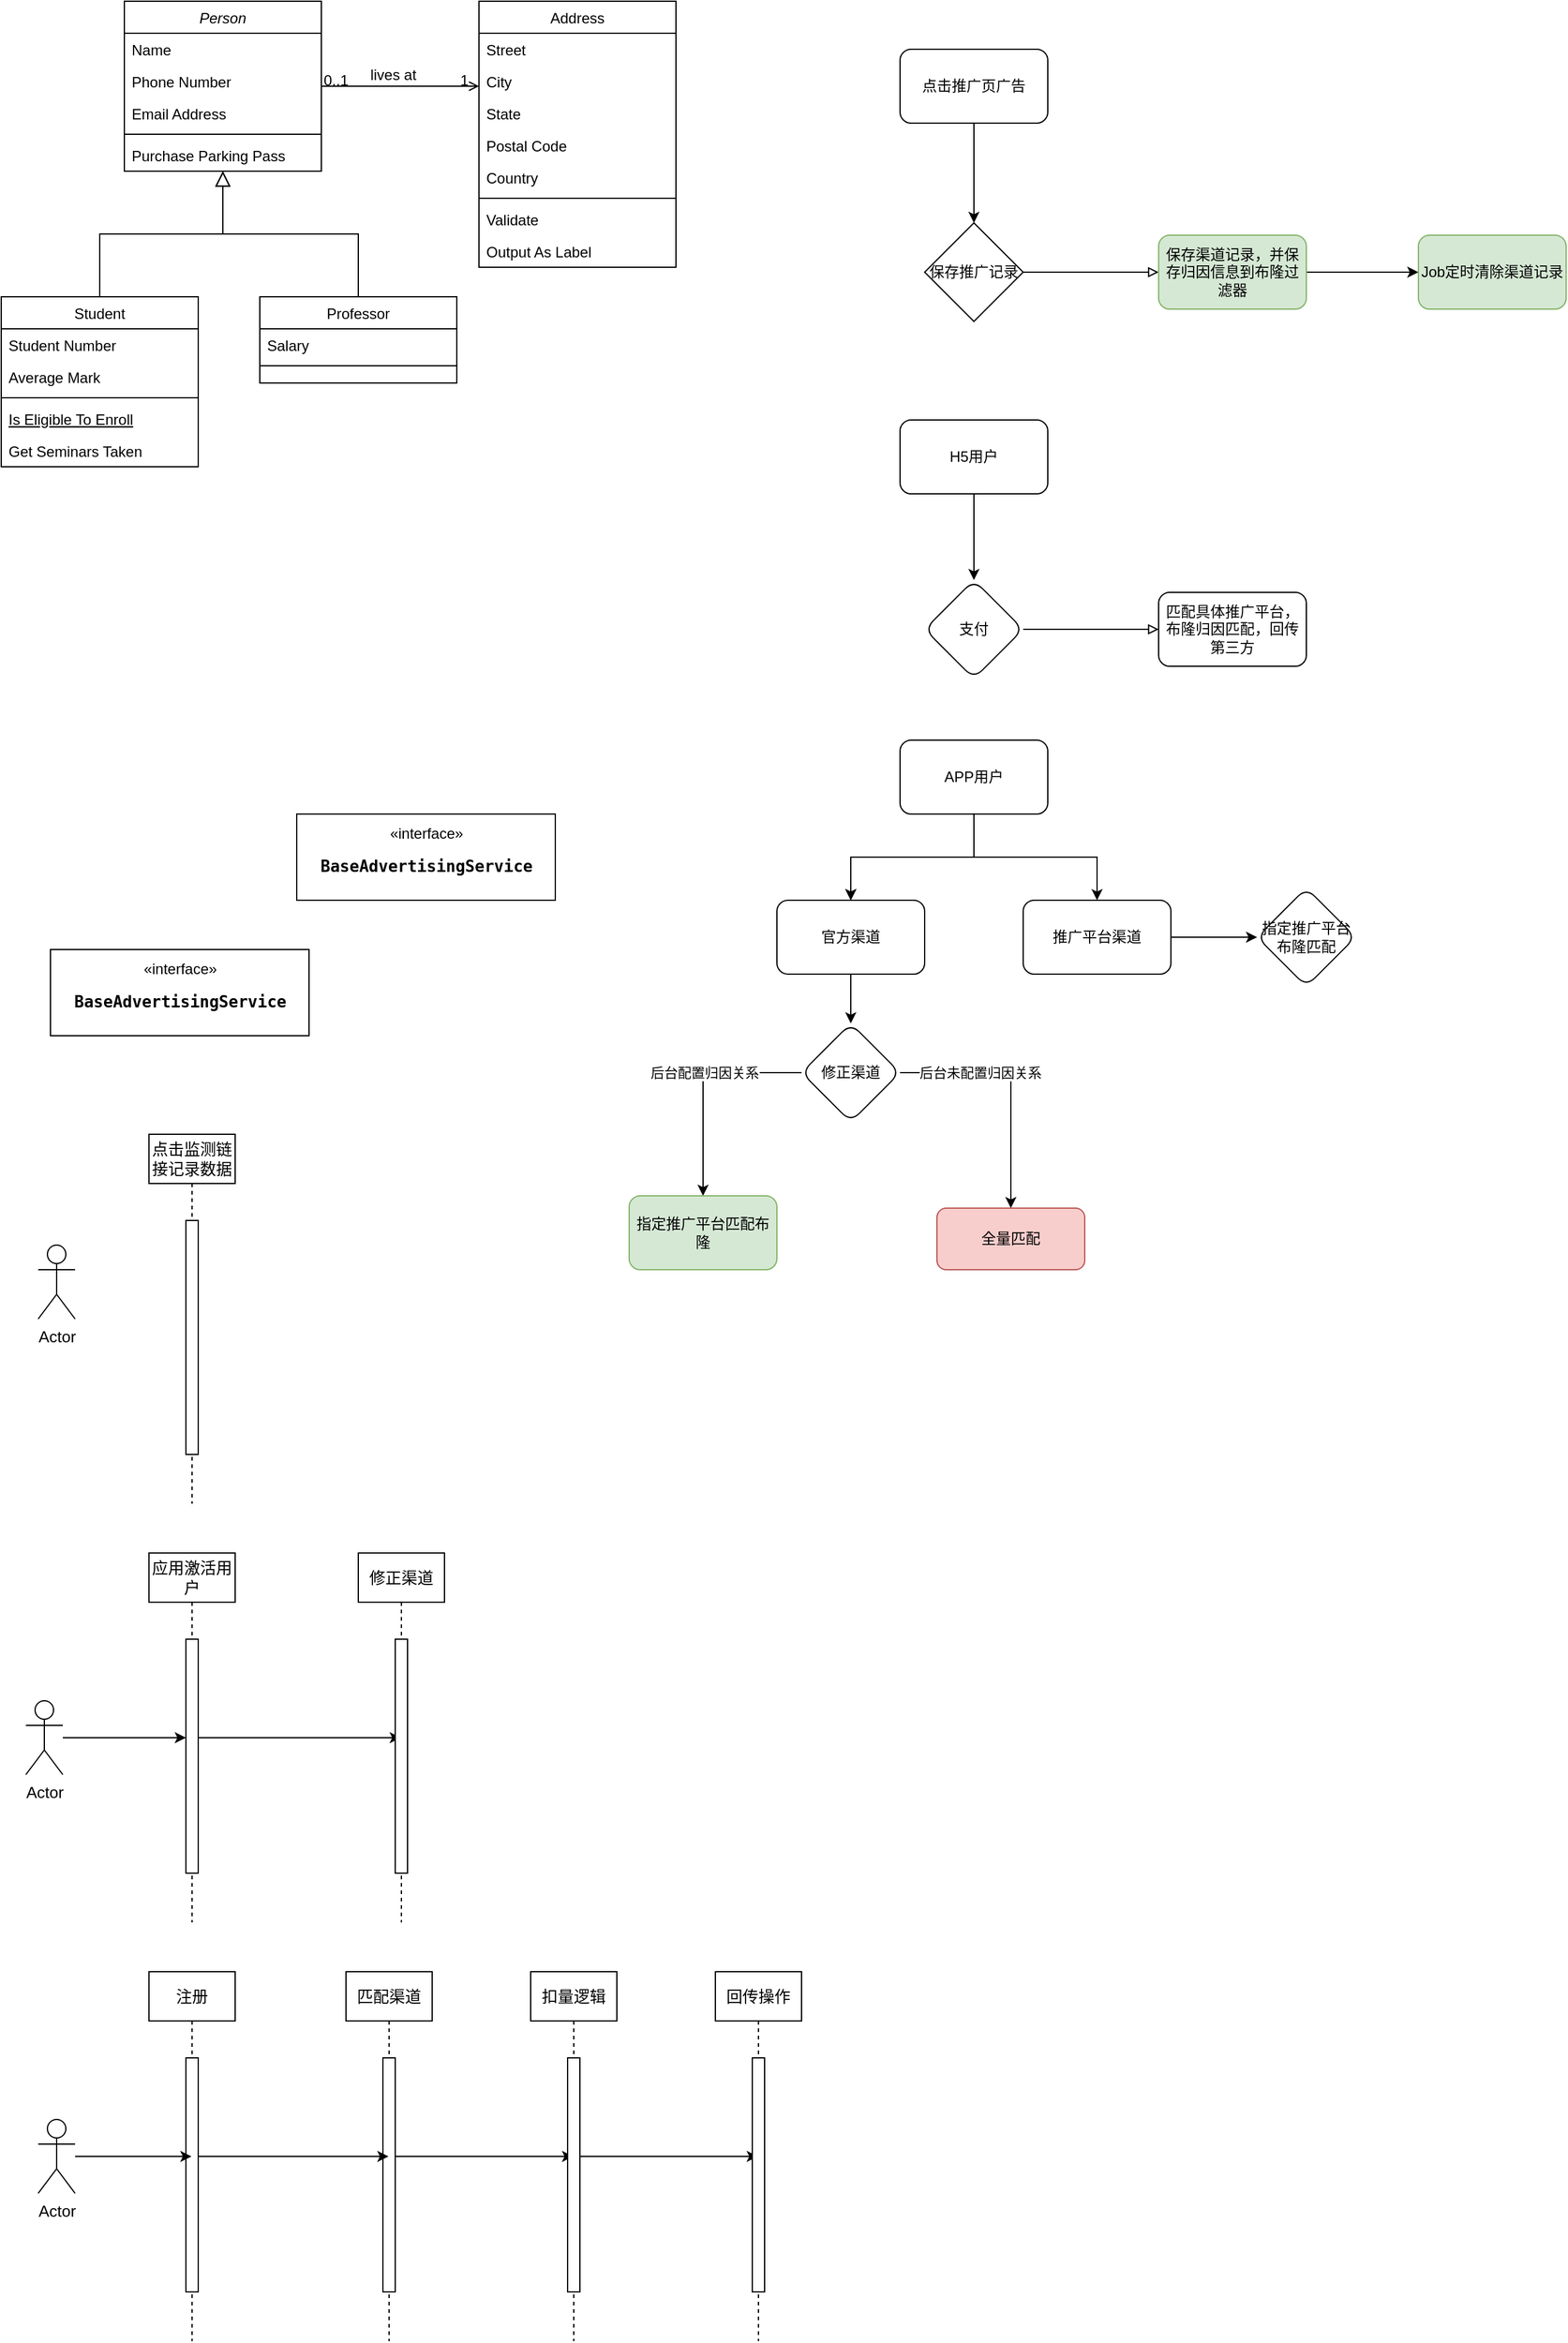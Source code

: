 <mxfile version="21.0.10" type="github">
  <diagram id="C5RBs43oDa-KdzZeNtuy" name="Page-1">
    <mxGraphModel dx="1434" dy="764" grid="1" gridSize="10" guides="1" tooltips="1" connect="1" arrows="1" fold="1" page="1" pageScale="1" pageWidth="827" pageHeight="1169" math="0" shadow="0">
      <root>
        <mxCell id="WIyWlLk6GJQsqaUBKTNV-0" />
        <mxCell id="WIyWlLk6GJQsqaUBKTNV-1" parent="WIyWlLk6GJQsqaUBKTNV-0" />
        <mxCell id="zkfFHV4jXpPFQw0GAbJ--0" value="Person" style="swimlane;fontStyle=2;align=center;verticalAlign=top;childLayout=stackLayout;horizontal=1;startSize=26;horizontalStack=0;resizeParent=1;resizeLast=0;collapsible=1;marginBottom=0;rounded=0;shadow=0;strokeWidth=1;" parent="WIyWlLk6GJQsqaUBKTNV-1" vertex="1">
          <mxGeometry x="130" width="160" height="138" as="geometry">
            <mxRectangle x="230" y="140" width="160" height="26" as="alternateBounds" />
          </mxGeometry>
        </mxCell>
        <mxCell id="zkfFHV4jXpPFQw0GAbJ--1" value="Name" style="text;align=left;verticalAlign=top;spacingLeft=4;spacingRight=4;overflow=hidden;rotatable=0;points=[[0,0.5],[1,0.5]];portConstraint=eastwest;" parent="zkfFHV4jXpPFQw0GAbJ--0" vertex="1">
          <mxGeometry y="26" width="160" height="26" as="geometry" />
        </mxCell>
        <mxCell id="zkfFHV4jXpPFQw0GAbJ--2" value="Phone Number" style="text;align=left;verticalAlign=top;spacingLeft=4;spacingRight=4;overflow=hidden;rotatable=0;points=[[0,0.5],[1,0.5]];portConstraint=eastwest;rounded=0;shadow=0;html=0;" parent="zkfFHV4jXpPFQw0GAbJ--0" vertex="1">
          <mxGeometry y="52" width="160" height="26" as="geometry" />
        </mxCell>
        <mxCell id="zkfFHV4jXpPFQw0GAbJ--3" value="Email Address" style="text;align=left;verticalAlign=top;spacingLeft=4;spacingRight=4;overflow=hidden;rotatable=0;points=[[0,0.5],[1,0.5]];portConstraint=eastwest;rounded=0;shadow=0;html=0;" parent="zkfFHV4jXpPFQw0GAbJ--0" vertex="1">
          <mxGeometry y="78" width="160" height="26" as="geometry" />
        </mxCell>
        <mxCell id="zkfFHV4jXpPFQw0GAbJ--4" value="" style="line;html=1;strokeWidth=1;align=left;verticalAlign=middle;spacingTop=-1;spacingLeft=3;spacingRight=3;rotatable=0;labelPosition=right;points=[];portConstraint=eastwest;" parent="zkfFHV4jXpPFQw0GAbJ--0" vertex="1">
          <mxGeometry y="104" width="160" height="8" as="geometry" />
        </mxCell>
        <mxCell id="zkfFHV4jXpPFQw0GAbJ--5" value="Purchase Parking Pass" style="text;align=left;verticalAlign=top;spacingLeft=4;spacingRight=4;overflow=hidden;rotatable=0;points=[[0,0.5],[1,0.5]];portConstraint=eastwest;" parent="zkfFHV4jXpPFQw0GAbJ--0" vertex="1">
          <mxGeometry y="112" width="160" height="26" as="geometry" />
        </mxCell>
        <mxCell id="zkfFHV4jXpPFQw0GAbJ--6" value="Student" style="swimlane;fontStyle=0;align=center;verticalAlign=top;childLayout=stackLayout;horizontal=1;startSize=26;horizontalStack=0;resizeParent=1;resizeLast=0;collapsible=1;marginBottom=0;rounded=0;shadow=0;strokeWidth=1;" parent="WIyWlLk6GJQsqaUBKTNV-1" vertex="1">
          <mxGeometry x="30" y="240" width="160" height="138" as="geometry">
            <mxRectangle x="130" y="380" width="160" height="26" as="alternateBounds" />
          </mxGeometry>
        </mxCell>
        <mxCell id="zkfFHV4jXpPFQw0GAbJ--7" value="Student Number" style="text;align=left;verticalAlign=top;spacingLeft=4;spacingRight=4;overflow=hidden;rotatable=0;points=[[0,0.5],[1,0.5]];portConstraint=eastwest;" parent="zkfFHV4jXpPFQw0GAbJ--6" vertex="1">
          <mxGeometry y="26" width="160" height="26" as="geometry" />
        </mxCell>
        <mxCell id="zkfFHV4jXpPFQw0GAbJ--8" value="Average Mark" style="text;align=left;verticalAlign=top;spacingLeft=4;spacingRight=4;overflow=hidden;rotatable=0;points=[[0,0.5],[1,0.5]];portConstraint=eastwest;rounded=0;shadow=0;html=0;" parent="zkfFHV4jXpPFQw0GAbJ--6" vertex="1">
          <mxGeometry y="52" width="160" height="26" as="geometry" />
        </mxCell>
        <mxCell id="zkfFHV4jXpPFQw0GAbJ--9" value="" style="line;html=1;strokeWidth=1;align=left;verticalAlign=middle;spacingTop=-1;spacingLeft=3;spacingRight=3;rotatable=0;labelPosition=right;points=[];portConstraint=eastwest;" parent="zkfFHV4jXpPFQw0GAbJ--6" vertex="1">
          <mxGeometry y="78" width="160" height="8" as="geometry" />
        </mxCell>
        <mxCell id="zkfFHV4jXpPFQw0GAbJ--10" value="Is Eligible To Enroll" style="text;align=left;verticalAlign=top;spacingLeft=4;spacingRight=4;overflow=hidden;rotatable=0;points=[[0,0.5],[1,0.5]];portConstraint=eastwest;fontStyle=4" parent="zkfFHV4jXpPFQw0GAbJ--6" vertex="1">
          <mxGeometry y="86" width="160" height="26" as="geometry" />
        </mxCell>
        <mxCell id="zkfFHV4jXpPFQw0GAbJ--11" value="Get Seminars Taken" style="text;align=left;verticalAlign=top;spacingLeft=4;spacingRight=4;overflow=hidden;rotatable=0;points=[[0,0.5],[1,0.5]];portConstraint=eastwest;" parent="zkfFHV4jXpPFQw0GAbJ--6" vertex="1">
          <mxGeometry y="112" width="160" height="26" as="geometry" />
        </mxCell>
        <mxCell id="zkfFHV4jXpPFQw0GAbJ--12" value="" style="endArrow=block;endSize=10;endFill=0;shadow=0;strokeWidth=1;rounded=0;edgeStyle=elbowEdgeStyle;elbow=vertical;" parent="WIyWlLk6GJQsqaUBKTNV-1" source="zkfFHV4jXpPFQw0GAbJ--6" target="zkfFHV4jXpPFQw0GAbJ--0" edge="1">
          <mxGeometry width="160" relative="1" as="geometry">
            <mxPoint x="110" y="83" as="sourcePoint" />
            <mxPoint x="110" y="83" as="targetPoint" />
          </mxGeometry>
        </mxCell>
        <mxCell id="zkfFHV4jXpPFQw0GAbJ--13" value="Professor" style="swimlane;fontStyle=0;align=center;verticalAlign=top;childLayout=stackLayout;horizontal=1;startSize=26;horizontalStack=0;resizeParent=1;resizeLast=0;collapsible=1;marginBottom=0;rounded=0;shadow=0;strokeWidth=1;" parent="WIyWlLk6GJQsqaUBKTNV-1" vertex="1">
          <mxGeometry x="240" y="240" width="160" height="70" as="geometry">
            <mxRectangle x="340" y="380" width="170" height="26" as="alternateBounds" />
          </mxGeometry>
        </mxCell>
        <mxCell id="zkfFHV4jXpPFQw0GAbJ--14" value="Salary" style="text;align=left;verticalAlign=top;spacingLeft=4;spacingRight=4;overflow=hidden;rotatable=0;points=[[0,0.5],[1,0.5]];portConstraint=eastwest;" parent="zkfFHV4jXpPFQw0GAbJ--13" vertex="1">
          <mxGeometry y="26" width="160" height="26" as="geometry" />
        </mxCell>
        <mxCell id="zkfFHV4jXpPFQw0GAbJ--15" value="" style="line;html=1;strokeWidth=1;align=left;verticalAlign=middle;spacingTop=-1;spacingLeft=3;spacingRight=3;rotatable=0;labelPosition=right;points=[];portConstraint=eastwest;" parent="zkfFHV4jXpPFQw0GAbJ--13" vertex="1">
          <mxGeometry y="52" width="160" height="8" as="geometry" />
        </mxCell>
        <mxCell id="zkfFHV4jXpPFQw0GAbJ--16" value="" style="endArrow=block;endSize=10;endFill=0;shadow=0;strokeWidth=1;rounded=0;edgeStyle=elbowEdgeStyle;elbow=vertical;" parent="WIyWlLk6GJQsqaUBKTNV-1" source="zkfFHV4jXpPFQw0GAbJ--13" target="zkfFHV4jXpPFQw0GAbJ--0" edge="1">
          <mxGeometry width="160" relative="1" as="geometry">
            <mxPoint x="120" y="253" as="sourcePoint" />
            <mxPoint x="220" y="151" as="targetPoint" />
          </mxGeometry>
        </mxCell>
        <mxCell id="zkfFHV4jXpPFQw0GAbJ--17" value="Address" style="swimlane;fontStyle=0;align=center;verticalAlign=top;childLayout=stackLayout;horizontal=1;startSize=26;horizontalStack=0;resizeParent=1;resizeLast=0;collapsible=1;marginBottom=0;rounded=0;shadow=0;strokeWidth=1;" parent="WIyWlLk6GJQsqaUBKTNV-1" vertex="1">
          <mxGeometry x="418" width="160" height="216" as="geometry">
            <mxRectangle x="550" y="140" width="160" height="26" as="alternateBounds" />
          </mxGeometry>
        </mxCell>
        <mxCell id="zkfFHV4jXpPFQw0GAbJ--18" value="Street" style="text;align=left;verticalAlign=top;spacingLeft=4;spacingRight=4;overflow=hidden;rotatable=0;points=[[0,0.5],[1,0.5]];portConstraint=eastwest;" parent="zkfFHV4jXpPFQw0GAbJ--17" vertex="1">
          <mxGeometry y="26" width="160" height="26" as="geometry" />
        </mxCell>
        <mxCell id="zkfFHV4jXpPFQw0GAbJ--19" value="City" style="text;align=left;verticalAlign=top;spacingLeft=4;spacingRight=4;overflow=hidden;rotatable=0;points=[[0,0.5],[1,0.5]];portConstraint=eastwest;rounded=0;shadow=0;html=0;" parent="zkfFHV4jXpPFQw0GAbJ--17" vertex="1">
          <mxGeometry y="52" width="160" height="26" as="geometry" />
        </mxCell>
        <mxCell id="zkfFHV4jXpPFQw0GAbJ--20" value="State" style="text;align=left;verticalAlign=top;spacingLeft=4;spacingRight=4;overflow=hidden;rotatable=0;points=[[0,0.5],[1,0.5]];portConstraint=eastwest;rounded=0;shadow=0;html=0;" parent="zkfFHV4jXpPFQw0GAbJ--17" vertex="1">
          <mxGeometry y="78" width="160" height="26" as="geometry" />
        </mxCell>
        <mxCell id="zkfFHV4jXpPFQw0GAbJ--21" value="Postal Code" style="text;align=left;verticalAlign=top;spacingLeft=4;spacingRight=4;overflow=hidden;rotatable=0;points=[[0,0.5],[1,0.5]];portConstraint=eastwest;rounded=0;shadow=0;html=0;" parent="zkfFHV4jXpPFQw0GAbJ--17" vertex="1">
          <mxGeometry y="104" width="160" height="26" as="geometry" />
        </mxCell>
        <mxCell id="zkfFHV4jXpPFQw0GAbJ--22" value="Country" style="text;align=left;verticalAlign=top;spacingLeft=4;spacingRight=4;overflow=hidden;rotatable=0;points=[[0,0.5],[1,0.5]];portConstraint=eastwest;rounded=0;shadow=0;html=0;" parent="zkfFHV4jXpPFQw0GAbJ--17" vertex="1">
          <mxGeometry y="130" width="160" height="26" as="geometry" />
        </mxCell>
        <mxCell id="zkfFHV4jXpPFQw0GAbJ--23" value="" style="line;html=1;strokeWidth=1;align=left;verticalAlign=middle;spacingTop=-1;spacingLeft=3;spacingRight=3;rotatable=0;labelPosition=right;points=[];portConstraint=eastwest;" parent="zkfFHV4jXpPFQw0GAbJ--17" vertex="1">
          <mxGeometry y="156" width="160" height="8" as="geometry" />
        </mxCell>
        <mxCell id="zkfFHV4jXpPFQw0GAbJ--24" value="Validate" style="text;align=left;verticalAlign=top;spacingLeft=4;spacingRight=4;overflow=hidden;rotatable=0;points=[[0,0.5],[1,0.5]];portConstraint=eastwest;" parent="zkfFHV4jXpPFQw0GAbJ--17" vertex="1">
          <mxGeometry y="164" width="160" height="26" as="geometry" />
        </mxCell>
        <mxCell id="zkfFHV4jXpPFQw0GAbJ--25" value="Output As Label" style="text;align=left;verticalAlign=top;spacingLeft=4;spacingRight=4;overflow=hidden;rotatable=0;points=[[0,0.5],[1,0.5]];portConstraint=eastwest;" parent="zkfFHV4jXpPFQw0GAbJ--17" vertex="1">
          <mxGeometry y="190" width="160" height="26" as="geometry" />
        </mxCell>
        <mxCell id="zkfFHV4jXpPFQw0GAbJ--26" value="" style="endArrow=open;shadow=0;strokeWidth=1;rounded=0;endFill=1;edgeStyle=elbowEdgeStyle;elbow=vertical;" parent="WIyWlLk6GJQsqaUBKTNV-1" source="zkfFHV4jXpPFQw0GAbJ--0" target="zkfFHV4jXpPFQw0GAbJ--17" edge="1">
          <mxGeometry x="0.5" y="41" relative="1" as="geometry">
            <mxPoint x="290" y="72" as="sourcePoint" />
            <mxPoint x="450" y="72" as="targetPoint" />
            <mxPoint x="-40" y="32" as="offset" />
          </mxGeometry>
        </mxCell>
        <mxCell id="zkfFHV4jXpPFQw0GAbJ--27" value="0..1" style="resizable=0;align=left;verticalAlign=bottom;labelBackgroundColor=none;fontSize=12;" parent="zkfFHV4jXpPFQw0GAbJ--26" connectable="0" vertex="1">
          <mxGeometry x="-1" relative="1" as="geometry">
            <mxPoint y="4" as="offset" />
          </mxGeometry>
        </mxCell>
        <mxCell id="zkfFHV4jXpPFQw0GAbJ--28" value="1" style="resizable=0;align=right;verticalAlign=bottom;labelBackgroundColor=none;fontSize=12;" parent="zkfFHV4jXpPFQw0GAbJ--26" connectable="0" vertex="1">
          <mxGeometry x="1" relative="1" as="geometry">
            <mxPoint x="-7" y="4" as="offset" />
          </mxGeometry>
        </mxCell>
        <mxCell id="zkfFHV4jXpPFQw0GAbJ--29" value="lives at" style="text;html=1;resizable=0;points=[];;align=center;verticalAlign=middle;labelBackgroundColor=none;rounded=0;shadow=0;strokeWidth=1;fontSize=12;" parent="zkfFHV4jXpPFQw0GAbJ--26" vertex="1" connectable="0">
          <mxGeometry x="0.5" y="49" relative="1" as="geometry">
            <mxPoint x="-38" y="40" as="offset" />
          </mxGeometry>
        </mxCell>
        <mxCell id="bMcUbnMxHkguOas_Q9mU-1" value="«interface»&lt;br&gt;&lt;pre style=&quot;&quot;&gt;&lt;b&gt;&lt;font style=&quot;font-size: 13px;&quot;&gt;BaseAdvertisingService&lt;/font&gt;&lt;/b&gt;&lt;/pre&gt;" style="html=1;" parent="WIyWlLk6GJQsqaUBKTNV-1" vertex="1">
          <mxGeometry x="70" y="770" width="210" height="70" as="geometry" />
        </mxCell>
        <mxCell id="bMcUbnMxHkguOas_Q9mU-2" value="«interface»&lt;br&gt;&lt;pre style=&quot;&quot;&gt;&lt;b&gt;&lt;font style=&quot;font-size: 13px;&quot;&gt;BaseAdvertisingService&lt;/font&gt;&lt;/b&gt;&lt;/pre&gt;" style="html=1;" parent="WIyWlLk6GJQsqaUBKTNV-1" vertex="1">
          <mxGeometry x="270" y="660" width="210" height="70" as="geometry" />
        </mxCell>
        <mxCell id="bMcUbnMxHkguOas_Q9mU-5" value="Actor" style="shape=umlActor;verticalLabelPosition=bottom;verticalAlign=top;html=1;fontSize=13;" parent="WIyWlLk6GJQsqaUBKTNV-1" vertex="1">
          <mxGeometry x="60" y="1010" width="30" height="60" as="geometry" />
        </mxCell>
        <mxCell id="bMcUbnMxHkguOas_Q9mU-8" value="点击监测链接记录数据" style="shape=umlLifeline;perimeter=lifelinePerimeter;whiteSpace=wrap;html=1;container=0;dropTarget=0;collapsible=0;recursiveResize=0;outlineConnect=0;portConstraint=eastwest;newEdgeStyle={&quot;edgeStyle&quot;:&quot;elbowEdgeStyle&quot;,&quot;elbow&quot;:&quot;vertical&quot;,&quot;curved&quot;:0,&quot;rounded&quot;:0};fontSize=13;" parent="WIyWlLk6GJQsqaUBKTNV-1" vertex="1">
          <mxGeometry x="150" y="920" width="70" height="300" as="geometry" />
        </mxCell>
        <mxCell id="bMcUbnMxHkguOas_Q9mU-10" value="" style="html=1;points=[];perimeter=orthogonalPerimeter;outlineConnect=0;targetShapes=umlLifeline;portConstraint=eastwest;newEdgeStyle={&quot;edgeStyle&quot;:&quot;elbowEdgeStyle&quot;,&quot;elbow&quot;:&quot;vertical&quot;,&quot;curved&quot;:0,&quot;rounded&quot;:0};fontSize=13;" parent="bMcUbnMxHkguOas_Q9mU-8" vertex="1">
          <mxGeometry x="30" y="70" width="10" height="190" as="geometry" />
        </mxCell>
        <mxCell id="bMcUbnMxHkguOas_Q9mU-43" value="" style="edgeStyle=orthogonalEdgeStyle;rounded=0;orthogonalLoop=1;jettySize=auto;html=1;fontSize=13;" parent="WIyWlLk6GJQsqaUBKTNV-1" source="bMcUbnMxHkguOas_Q9mU-15" target="bMcUbnMxHkguOas_Q9mU-17" edge="1">
          <mxGeometry relative="1" as="geometry">
            <Array as="points">
              <mxPoint x="150" y="1410" />
              <mxPoint x="150" y="1410" />
            </Array>
          </mxGeometry>
        </mxCell>
        <mxCell id="bMcUbnMxHkguOas_Q9mU-15" value="Actor" style="shape=umlActor;verticalLabelPosition=bottom;verticalAlign=top;html=1;fontSize=13;" parent="WIyWlLk6GJQsqaUBKTNV-1" vertex="1">
          <mxGeometry x="50" y="1380" width="30" height="60" as="geometry" />
        </mxCell>
        <mxCell id="bMcUbnMxHkguOas_Q9mU-22" style="edgeStyle=elbowEdgeStyle;rounded=0;orthogonalLoop=1;jettySize=auto;html=1;elbow=vertical;curved=0;fontSize=13;" parent="WIyWlLk6GJQsqaUBKTNV-1" source="bMcUbnMxHkguOas_Q9mU-16" target="bMcUbnMxHkguOas_Q9mU-18" edge="1">
          <mxGeometry relative="1" as="geometry" />
        </mxCell>
        <mxCell id="bMcUbnMxHkguOas_Q9mU-16" value="应用激活用户" style="shape=umlLifeline;perimeter=lifelinePerimeter;whiteSpace=wrap;html=1;container=0;dropTarget=0;collapsible=0;recursiveResize=0;outlineConnect=0;portConstraint=eastwest;newEdgeStyle={&quot;edgeStyle&quot;:&quot;elbowEdgeStyle&quot;,&quot;elbow&quot;:&quot;vertical&quot;,&quot;curved&quot;:0,&quot;rounded&quot;:0};fontSize=13;" parent="WIyWlLk6GJQsqaUBKTNV-1" vertex="1">
          <mxGeometry x="150" y="1260" width="70" height="300" as="geometry" />
        </mxCell>
        <mxCell id="bMcUbnMxHkguOas_Q9mU-17" value="" style="html=1;points=[];perimeter=orthogonalPerimeter;outlineConnect=0;targetShapes=umlLifeline;portConstraint=eastwest;newEdgeStyle={&quot;edgeStyle&quot;:&quot;elbowEdgeStyle&quot;,&quot;elbow&quot;:&quot;vertical&quot;,&quot;curved&quot;:0,&quot;rounded&quot;:0};fontSize=13;" parent="bMcUbnMxHkguOas_Q9mU-16" vertex="1">
          <mxGeometry x="30" y="70" width="10" height="190" as="geometry" />
        </mxCell>
        <mxCell id="bMcUbnMxHkguOas_Q9mU-18" value="修正渠道" style="shape=umlLifeline;perimeter=lifelinePerimeter;whiteSpace=wrap;html=1;container=0;dropTarget=0;collapsible=0;recursiveResize=0;outlineConnect=0;portConstraint=eastwest;newEdgeStyle={&quot;edgeStyle&quot;:&quot;elbowEdgeStyle&quot;,&quot;elbow&quot;:&quot;vertical&quot;,&quot;curved&quot;:0,&quot;rounded&quot;:0};fontSize=13;" parent="WIyWlLk6GJQsqaUBKTNV-1" vertex="1">
          <mxGeometry x="320" y="1260" width="70" height="300" as="geometry" />
        </mxCell>
        <mxCell id="bMcUbnMxHkguOas_Q9mU-19" value="" style="html=1;points=[];perimeter=orthogonalPerimeter;outlineConnect=0;targetShapes=umlLifeline;portConstraint=eastwest;newEdgeStyle={&quot;edgeStyle&quot;:&quot;elbowEdgeStyle&quot;,&quot;elbow&quot;:&quot;vertical&quot;,&quot;curved&quot;:0,&quot;rounded&quot;:0};fontSize=13;" parent="bMcUbnMxHkguOas_Q9mU-18" vertex="1">
          <mxGeometry x="30" y="70" width="10" height="190" as="geometry" />
        </mxCell>
        <mxCell id="bMcUbnMxHkguOas_Q9mU-30" value="注册" style="shape=umlLifeline;perimeter=lifelinePerimeter;whiteSpace=wrap;html=1;container=0;dropTarget=0;collapsible=0;recursiveResize=0;outlineConnect=0;portConstraint=eastwest;newEdgeStyle={&quot;edgeStyle&quot;:&quot;elbowEdgeStyle&quot;,&quot;elbow&quot;:&quot;vertical&quot;,&quot;curved&quot;:0,&quot;rounded&quot;:0};fontSize=13;" parent="WIyWlLk6GJQsqaUBKTNV-1" vertex="1">
          <mxGeometry x="150" y="1600" width="70" height="300" as="geometry" />
        </mxCell>
        <mxCell id="bMcUbnMxHkguOas_Q9mU-31" value="" style="html=1;points=[];perimeter=orthogonalPerimeter;outlineConnect=0;targetShapes=umlLifeline;portConstraint=eastwest;newEdgeStyle={&quot;edgeStyle&quot;:&quot;elbowEdgeStyle&quot;,&quot;elbow&quot;:&quot;vertical&quot;,&quot;curved&quot;:0,&quot;rounded&quot;:0};fontSize=13;" parent="bMcUbnMxHkguOas_Q9mU-30" vertex="1">
          <mxGeometry x="30" y="70" width="10" height="190" as="geometry" />
        </mxCell>
        <mxCell id="bMcUbnMxHkguOas_Q9mU-32" style="edgeStyle=elbowEdgeStyle;rounded=0;orthogonalLoop=1;jettySize=auto;html=1;elbow=vertical;curved=0;fontSize=13;" parent="WIyWlLk6GJQsqaUBKTNV-1" source="bMcUbnMxHkguOas_Q9mU-33" target="bMcUbnMxHkguOas_Q9mU-36" edge="1">
          <mxGeometry relative="1" as="geometry" />
        </mxCell>
        <mxCell id="bMcUbnMxHkguOas_Q9mU-33" value="匹配渠道" style="shape=umlLifeline;perimeter=lifelinePerimeter;whiteSpace=wrap;html=1;container=0;dropTarget=0;collapsible=0;recursiveResize=0;outlineConnect=0;portConstraint=eastwest;newEdgeStyle={&quot;edgeStyle&quot;:&quot;elbowEdgeStyle&quot;,&quot;elbow&quot;:&quot;vertical&quot;,&quot;curved&quot;:0,&quot;rounded&quot;:0};fontSize=13;" parent="WIyWlLk6GJQsqaUBKTNV-1" vertex="1">
          <mxGeometry x="310" y="1600" width="70" height="300" as="geometry" />
        </mxCell>
        <mxCell id="bMcUbnMxHkguOas_Q9mU-34" value="" style="html=1;points=[];perimeter=orthogonalPerimeter;outlineConnect=0;targetShapes=umlLifeline;portConstraint=eastwest;newEdgeStyle={&quot;edgeStyle&quot;:&quot;elbowEdgeStyle&quot;,&quot;elbow&quot;:&quot;vertical&quot;,&quot;curved&quot;:0,&quot;rounded&quot;:0};fontSize=13;" parent="bMcUbnMxHkguOas_Q9mU-33" vertex="1">
          <mxGeometry x="30" y="70" width="10" height="190" as="geometry" />
        </mxCell>
        <mxCell id="bMcUbnMxHkguOas_Q9mU-35" style="edgeStyle=elbowEdgeStyle;rounded=0;orthogonalLoop=1;jettySize=auto;html=1;elbow=vertical;curved=0;fontSize=13;" parent="WIyWlLk6GJQsqaUBKTNV-1" source="bMcUbnMxHkguOas_Q9mU-31" target="bMcUbnMxHkguOas_Q9mU-33" edge="1">
          <mxGeometry relative="1" as="geometry">
            <Array as="points">
              <mxPoint x="270" y="1750" />
            </Array>
          </mxGeometry>
        </mxCell>
        <mxCell id="bMcUbnMxHkguOas_Q9mU-42" style="edgeStyle=elbowEdgeStyle;rounded=0;orthogonalLoop=1;jettySize=auto;html=1;elbow=vertical;curved=0;fontSize=13;" parent="WIyWlLk6GJQsqaUBKTNV-1" source="bMcUbnMxHkguOas_Q9mU-36" target="bMcUbnMxHkguOas_Q9mU-40" edge="1">
          <mxGeometry relative="1" as="geometry" />
        </mxCell>
        <mxCell id="bMcUbnMxHkguOas_Q9mU-36" value="扣量逻辑" style="shape=umlLifeline;perimeter=lifelinePerimeter;whiteSpace=wrap;html=1;container=0;dropTarget=0;collapsible=0;recursiveResize=0;outlineConnect=0;portConstraint=eastwest;newEdgeStyle={&quot;edgeStyle&quot;:&quot;elbowEdgeStyle&quot;,&quot;elbow&quot;:&quot;vertical&quot;,&quot;curved&quot;:0,&quot;rounded&quot;:0};fontSize=13;" parent="WIyWlLk6GJQsqaUBKTNV-1" vertex="1">
          <mxGeometry x="460" y="1600" width="70" height="300" as="geometry" />
        </mxCell>
        <mxCell id="bMcUbnMxHkguOas_Q9mU-37" value="" style="html=1;points=[];perimeter=orthogonalPerimeter;outlineConnect=0;targetShapes=umlLifeline;portConstraint=eastwest;newEdgeStyle={&quot;edgeStyle&quot;:&quot;elbowEdgeStyle&quot;,&quot;elbow&quot;:&quot;vertical&quot;,&quot;curved&quot;:0,&quot;rounded&quot;:0};fontSize=13;" parent="bMcUbnMxHkguOas_Q9mU-36" vertex="1">
          <mxGeometry x="30" y="70" width="10" height="190" as="geometry" />
        </mxCell>
        <mxCell id="bMcUbnMxHkguOas_Q9mU-39" style="edgeStyle=orthogonalEdgeStyle;rounded=0;orthogonalLoop=1;jettySize=auto;html=1;fontSize=13;" parent="WIyWlLk6GJQsqaUBKTNV-1" source="bMcUbnMxHkguOas_Q9mU-38" target="bMcUbnMxHkguOas_Q9mU-30" edge="1">
          <mxGeometry relative="1" as="geometry" />
        </mxCell>
        <mxCell id="bMcUbnMxHkguOas_Q9mU-38" value="Actor" style="shape=umlActor;verticalLabelPosition=bottom;verticalAlign=top;html=1;fontSize=13;" parent="WIyWlLk6GJQsqaUBKTNV-1" vertex="1">
          <mxGeometry x="60" y="1720" width="30" height="60" as="geometry" />
        </mxCell>
        <mxCell id="bMcUbnMxHkguOas_Q9mU-40" value="回传操作" style="shape=umlLifeline;perimeter=lifelinePerimeter;whiteSpace=wrap;html=1;container=0;dropTarget=0;collapsible=0;recursiveResize=0;outlineConnect=0;portConstraint=eastwest;newEdgeStyle={&quot;edgeStyle&quot;:&quot;elbowEdgeStyle&quot;,&quot;elbow&quot;:&quot;vertical&quot;,&quot;curved&quot;:0,&quot;rounded&quot;:0};fontSize=13;" parent="WIyWlLk6GJQsqaUBKTNV-1" vertex="1">
          <mxGeometry x="610" y="1600" width="70" height="300" as="geometry" />
        </mxCell>
        <mxCell id="bMcUbnMxHkguOas_Q9mU-41" value="" style="html=1;points=[];perimeter=orthogonalPerimeter;outlineConnect=0;targetShapes=umlLifeline;portConstraint=eastwest;newEdgeStyle={&quot;edgeStyle&quot;:&quot;elbowEdgeStyle&quot;,&quot;elbow&quot;:&quot;vertical&quot;,&quot;curved&quot;:0,&quot;rounded&quot;:0};fontSize=13;" parent="bMcUbnMxHkguOas_Q9mU-40" vertex="1">
          <mxGeometry x="30" y="70" width="10" height="190" as="geometry" />
        </mxCell>
        <mxCell id="LsA4C3_EpaB0UkdEDKsb-4" value="" style="edgeStyle=orthogonalEdgeStyle;rounded=0;orthogonalLoop=1;jettySize=auto;html=1;endArrow=block;endFill=0;" parent="WIyWlLk6GJQsqaUBKTNV-1" source="LsA4C3_EpaB0UkdEDKsb-0" target="LsA4C3_EpaB0UkdEDKsb-3" edge="1">
          <mxGeometry relative="1" as="geometry" />
        </mxCell>
        <mxCell id="LsA4C3_EpaB0UkdEDKsb-0" value="保存推广记录" style="rhombus;whiteSpace=wrap;html=1;" parent="WIyWlLk6GJQsqaUBKTNV-1" vertex="1">
          <mxGeometry x="780" y="180" width="80" height="80" as="geometry" />
        </mxCell>
        <mxCell id="LsA4C3_EpaB0UkdEDKsb-2" style="edgeStyle=orthogonalEdgeStyle;rounded=0;orthogonalLoop=1;jettySize=auto;html=1;exitX=0.5;exitY=1;exitDx=0;exitDy=0;" parent="WIyWlLk6GJQsqaUBKTNV-1" source="LsA4C3_EpaB0UkdEDKsb-1" target="LsA4C3_EpaB0UkdEDKsb-0" edge="1">
          <mxGeometry relative="1" as="geometry" />
        </mxCell>
        <mxCell id="LsA4C3_EpaB0UkdEDKsb-1" value="点击推广页广告" style="rounded=1;whiteSpace=wrap;html=1;" parent="WIyWlLk6GJQsqaUBKTNV-1" vertex="1">
          <mxGeometry x="760" y="39" width="120" height="60" as="geometry" />
        </mxCell>
        <mxCell id="LsA4C3_EpaB0UkdEDKsb-7" value="" style="edgeStyle=orthogonalEdgeStyle;rounded=0;orthogonalLoop=1;jettySize=auto;html=1;" parent="WIyWlLk6GJQsqaUBKTNV-1" source="LsA4C3_EpaB0UkdEDKsb-3" target="LsA4C3_EpaB0UkdEDKsb-6" edge="1">
          <mxGeometry relative="1" as="geometry" />
        </mxCell>
        <mxCell id="LsA4C3_EpaB0UkdEDKsb-3" value="保存渠道记录，并保存归因信息到布隆过滤器" style="rounded=1;whiteSpace=wrap;html=1;fillColor=#d5e8d4;strokeColor=#82b366;" parent="WIyWlLk6GJQsqaUBKTNV-1" vertex="1">
          <mxGeometry x="970" y="190" width="120" height="60" as="geometry" />
        </mxCell>
        <mxCell id="LsA4C3_EpaB0UkdEDKsb-6" value="Job定时清除渠道记录" style="whiteSpace=wrap;html=1;rounded=1;fillColor=#d5e8d4;strokeColor=#82b366;" parent="WIyWlLk6GJQsqaUBKTNV-1" vertex="1">
          <mxGeometry x="1181" y="190" width="120" height="60" as="geometry" />
        </mxCell>
        <mxCell id="LsA4C3_EpaB0UkdEDKsb-12" value="" style="edgeStyle=orthogonalEdgeStyle;rounded=0;orthogonalLoop=1;jettySize=auto;html=1;" parent="WIyWlLk6GJQsqaUBKTNV-1" source="LsA4C3_EpaB0UkdEDKsb-8" target="LsA4C3_EpaB0UkdEDKsb-11" edge="1">
          <mxGeometry relative="1" as="geometry" />
        </mxCell>
        <mxCell id="LsA4C3_EpaB0UkdEDKsb-8" value="H5用户" style="rounded=1;whiteSpace=wrap;html=1;" parent="WIyWlLk6GJQsqaUBKTNV-1" vertex="1">
          <mxGeometry x="760" y="340" width="120" height="60" as="geometry" />
        </mxCell>
        <mxCell id="LsA4C3_EpaB0UkdEDKsb-14" value="" style="edgeStyle=orthogonalEdgeStyle;rounded=0;orthogonalLoop=1;jettySize=auto;html=1;endArrow=block;endFill=0;" parent="WIyWlLk6GJQsqaUBKTNV-1" source="LsA4C3_EpaB0UkdEDKsb-11" target="LsA4C3_EpaB0UkdEDKsb-13" edge="1">
          <mxGeometry relative="1" as="geometry" />
        </mxCell>
        <mxCell id="LsA4C3_EpaB0UkdEDKsb-11" value="支付" style="rhombus;whiteSpace=wrap;html=1;rounded=1;" parent="WIyWlLk6GJQsqaUBKTNV-1" vertex="1">
          <mxGeometry x="780" y="470" width="80" height="80" as="geometry" />
        </mxCell>
        <mxCell id="LsA4C3_EpaB0UkdEDKsb-13" value="匹配具体推广平台，布隆归因匹配，回传第三方" style="whiteSpace=wrap;html=1;rounded=1;" parent="WIyWlLk6GJQsqaUBKTNV-1" vertex="1">
          <mxGeometry x="970" y="480" width="120" height="60" as="geometry" />
        </mxCell>
        <mxCell id="LsA4C3_EpaB0UkdEDKsb-26" value="" style="edgeStyle=orthogonalEdgeStyle;rounded=0;orthogonalLoop=1;jettySize=auto;html=1;" parent="WIyWlLk6GJQsqaUBKTNV-1" source="LsA4C3_EpaB0UkdEDKsb-15" target="LsA4C3_EpaB0UkdEDKsb-25" edge="1">
          <mxGeometry relative="1" as="geometry" />
        </mxCell>
        <mxCell id="LsA4C3_EpaB0UkdEDKsb-34" value="" style="edgeStyle=orthogonalEdgeStyle;rounded=0;orthogonalLoop=1;jettySize=auto;html=1;" parent="WIyWlLk6GJQsqaUBKTNV-1" source="LsA4C3_EpaB0UkdEDKsb-15" target="LsA4C3_EpaB0UkdEDKsb-25" edge="1">
          <mxGeometry relative="1" as="geometry" />
        </mxCell>
        <mxCell id="LsA4C3_EpaB0UkdEDKsb-37" value="" style="edgeStyle=orthogonalEdgeStyle;rounded=0;orthogonalLoop=1;jettySize=auto;html=1;" parent="WIyWlLk6GJQsqaUBKTNV-1" source="LsA4C3_EpaB0UkdEDKsb-15" target="LsA4C3_EpaB0UkdEDKsb-36" edge="1">
          <mxGeometry relative="1" as="geometry" />
        </mxCell>
        <mxCell id="LsA4C3_EpaB0UkdEDKsb-15" value="APP用户" style="rounded=1;whiteSpace=wrap;html=1;" parent="WIyWlLk6GJQsqaUBKTNV-1" vertex="1">
          <mxGeometry x="760" y="600" width="120" height="60" as="geometry" />
        </mxCell>
        <mxCell id="LsA4C3_EpaB0UkdEDKsb-21" value="" style="edgeStyle=orthogonalEdgeStyle;rounded=0;orthogonalLoop=1;jettySize=auto;html=1;exitX=0.5;exitY=1;exitDx=0;exitDy=0;" parent="WIyWlLk6GJQsqaUBKTNV-1" source="LsA4C3_EpaB0UkdEDKsb-25" target="LsA4C3_EpaB0UkdEDKsb-20" edge="1">
          <mxGeometry relative="1" as="geometry">
            <mxPoint x="730" y="830" as="sourcePoint" />
          </mxGeometry>
        </mxCell>
        <mxCell id="LsA4C3_EpaB0UkdEDKsb-29" value="后台配置归因关系" style="edgeStyle=orthogonalEdgeStyle;rounded=0;orthogonalLoop=1;jettySize=auto;html=1;" parent="WIyWlLk6GJQsqaUBKTNV-1" source="LsA4C3_EpaB0UkdEDKsb-20" target="LsA4C3_EpaB0UkdEDKsb-22" edge="1">
          <mxGeometry x="-0.125" relative="1" as="geometry">
            <mxPoint as="offset" />
          </mxGeometry>
        </mxCell>
        <mxCell id="LsA4C3_EpaB0UkdEDKsb-32" value="" style="edgeStyle=orthogonalEdgeStyle;rounded=0;orthogonalLoop=1;jettySize=auto;html=1;" parent="WIyWlLk6GJQsqaUBKTNV-1" source="LsA4C3_EpaB0UkdEDKsb-20" target="LsA4C3_EpaB0UkdEDKsb-31" edge="1">
          <mxGeometry relative="1" as="geometry">
            <Array as="points">
              <mxPoint x="850" y="870" />
            </Array>
          </mxGeometry>
        </mxCell>
        <mxCell id="LsA4C3_EpaB0UkdEDKsb-33" value="后台未配置归因关系" style="edgeLabel;html=1;align=center;verticalAlign=middle;resizable=0;points=[];" parent="LsA4C3_EpaB0UkdEDKsb-32" vertex="1" connectable="0">
          <mxGeometry x="-0.35" relative="1" as="geometry">
            <mxPoint as="offset" />
          </mxGeometry>
        </mxCell>
        <mxCell id="LsA4C3_EpaB0UkdEDKsb-20" value="修正渠道" style="rhombus;whiteSpace=wrap;html=1;rounded=1;" parent="WIyWlLk6GJQsqaUBKTNV-1" vertex="1">
          <mxGeometry x="680" y="830" width="80" height="80" as="geometry" />
        </mxCell>
        <mxCell id="LsA4C3_EpaB0UkdEDKsb-22" value="指定推广平台匹配布隆" style="whiteSpace=wrap;html=1;rounded=1;fillColor=#d5e8d4;strokeColor=#82b366;" parent="WIyWlLk6GJQsqaUBKTNV-1" vertex="1">
          <mxGeometry x="540" y="970" width="120" height="60" as="geometry" />
        </mxCell>
        <mxCell id="LsA4C3_EpaB0UkdEDKsb-25" value="官方渠道" style="rounded=1;whiteSpace=wrap;html=1;" parent="WIyWlLk6GJQsqaUBKTNV-1" vertex="1">
          <mxGeometry x="660" y="730" width="120" height="60" as="geometry" />
        </mxCell>
        <mxCell id="LsA4C3_EpaB0UkdEDKsb-31" value="全量匹配" style="whiteSpace=wrap;html=1;rounded=1;fillColor=#f8cecc;strokeColor=#b85450;" parent="WIyWlLk6GJQsqaUBKTNV-1" vertex="1">
          <mxGeometry x="790" y="980" width="120" height="50" as="geometry" />
        </mxCell>
        <mxCell id="LsA4C3_EpaB0UkdEDKsb-39" value="" style="edgeStyle=orthogonalEdgeStyle;rounded=0;orthogonalLoop=1;jettySize=auto;html=1;" parent="WIyWlLk6GJQsqaUBKTNV-1" source="LsA4C3_EpaB0UkdEDKsb-36" target="LsA4C3_EpaB0UkdEDKsb-38" edge="1">
          <mxGeometry relative="1" as="geometry" />
        </mxCell>
        <mxCell id="LsA4C3_EpaB0UkdEDKsb-36" value="推广平台渠道" style="whiteSpace=wrap;html=1;rounded=1;" parent="WIyWlLk6GJQsqaUBKTNV-1" vertex="1">
          <mxGeometry x="860" y="730" width="120" height="60" as="geometry" />
        </mxCell>
        <mxCell id="LsA4C3_EpaB0UkdEDKsb-38" value="指定推广平台布隆匹配" style="rhombus;whiteSpace=wrap;html=1;rounded=1;" parent="WIyWlLk6GJQsqaUBKTNV-1" vertex="1">
          <mxGeometry x="1050" y="720" width="80" height="80" as="geometry" />
        </mxCell>
      </root>
    </mxGraphModel>
  </diagram>
</mxfile>
